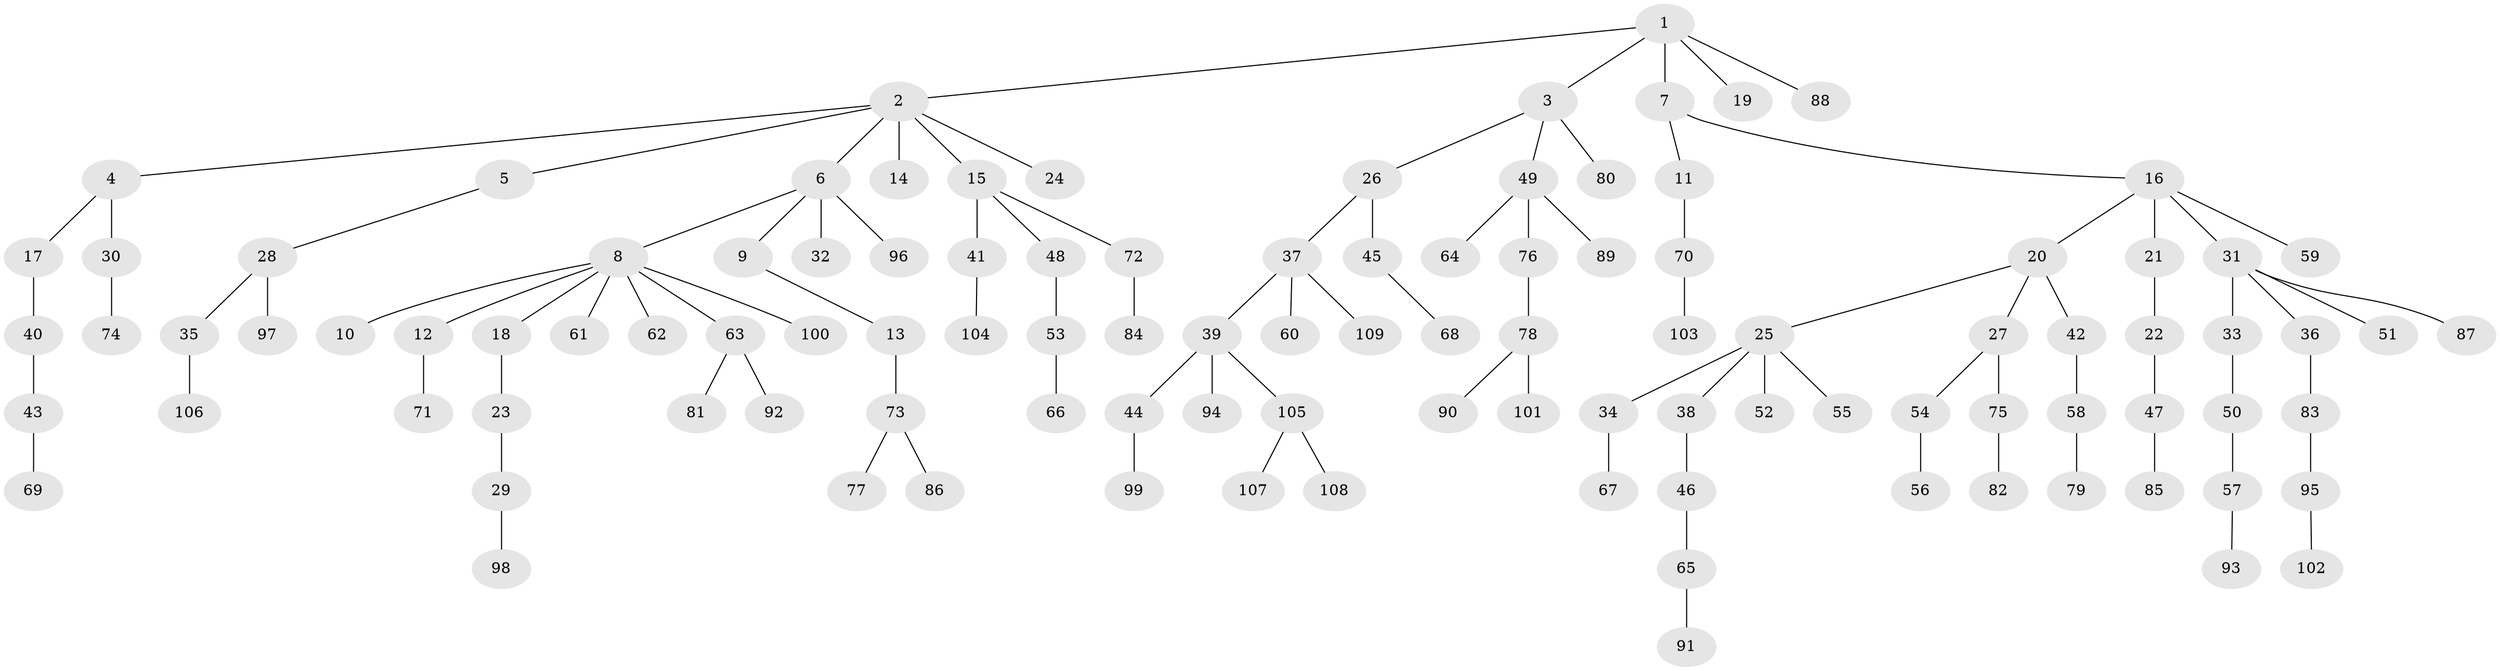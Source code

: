 // coarse degree distribution, {10: 0.013157894736842105, 4: 0.05263157894736842, 3: 0.06578947368421052, 2: 0.3157894736842105, 5: 0.02631578947368421, 6: 0.013157894736842105, 1: 0.5, 7: 0.013157894736842105}
// Generated by graph-tools (version 1.1) at 2025/19/03/04/25 18:19:22]
// undirected, 109 vertices, 108 edges
graph export_dot {
graph [start="1"]
  node [color=gray90,style=filled];
  1;
  2;
  3;
  4;
  5;
  6;
  7;
  8;
  9;
  10;
  11;
  12;
  13;
  14;
  15;
  16;
  17;
  18;
  19;
  20;
  21;
  22;
  23;
  24;
  25;
  26;
  27;
  28;
  29;
  30;
  31;
  32;
  33;
  34;
  35;
  36;
  37;
  38;
  39;
  40;
  41;
  42;
  43;
  44;
  45;
  46;
  47;
  48;
  49;
  50;
  51;
  52;
  53;
  54;
  55;
  56;
  57;
  58;
  59;
  60;
  61;
  62;
  63;
  64;
  65;
  66;
  67;
  68;
  69;
  70;
  71;
  72;
  73;
  74;
  75;
  76;
  77;
  78;
  79;
  80;
  81;
  82;
  83;
  84;
  85;
  86;
  87;
  88;
  89;
  90;
  91;
  92;
  93;
  94;
  95;
  96;
  97;
  98;
  99;
  100;
  101;
  102;
  103;
  104;
  105;
  106;
  107;
  108;
  109;
  1 -- 2;
  1 -- 3;
  1 -- 7;
  1 -- 19;
  1 -- 88;
  2 -- 4;
  2 -- 5;
  2 -- 6;
  2 -- 14;
  2 -- 15;
  2 -- 24;
  3 -- 26;
  3 -- 49;
  3 -- 80;
  4 -- 17;
  4 -- 30;
  5 -- 28;
  6 -- 8;
  6 -- 9;
  6 -- 32;
  6 -- 96;
  7 -- 11;
  7 -- 16;
  8 -- 10;
  8 -- 12;
  8 -- 18;
  8 -- 61;
  8 -- 62;
  8 -- 63;
  8 -- 100;
  9 -- 13;
  11 -- 70;
  12 -- 71;
  13 -- 73;
  15 -- 41;
  15 -- 48;
  15 -- 72;
  16 -- 20;
  16 -- 21;
  16 -- 31;
  16 -- 59;
  17 -- 40;
  18 -- 23;
  20 -- 25;
  20 -- 27;
  20 -- 42;
  21 -- 22;
  22 -- 47;
  23 -- 29;
  25 -- 34;
  25 -- 38;
  25 -- 52;
  25 -- 55;
  26 -- 37;
  26 -- 45;
  27 -- 54;
  27 -- 75;
  28 -- 35;
  28 -- 97;
  29 -- 98;
  30 -- 74;
  31 -- 33;
  31 -- 36;
  31 -- 51;
  31 -- 87;
  33 -- 50;
  34 -- 67;
  35 -- 106;
  36 -- 83;
  37 -- 39;
  37 -- 60;
  37 -- 109;
  38 -- 46;
  39 -- 44;
  39 -- 94;
  39 -- 105;
  40 -- 43;
  41 -- 104;
  42 -- 58;
  43 -- 69;
  44 -- 99;
  45 -- 68;
  46 -- 65;
  47 -- 85;
  48 -- 53;
  49 -- 64;
  49 -- 76;
  49 -- 89;
  50 -- 57;
  53 -- 66;
  54 -- 56;
  57 -- 93;
  58 -- 79;
  63 -- 81;
  63 -- 92;
  65 -- 91;
  70 -- 103;
  72 -- 84;
  73 -- 77;
  73 -- 86;
  75 -- 82;
  76 -- 78;
  78 -- 90;
  78 -- 101;
  83 -- 95;
  95 -- 102;
  105 -- 107;
  105 -- 108;
}
